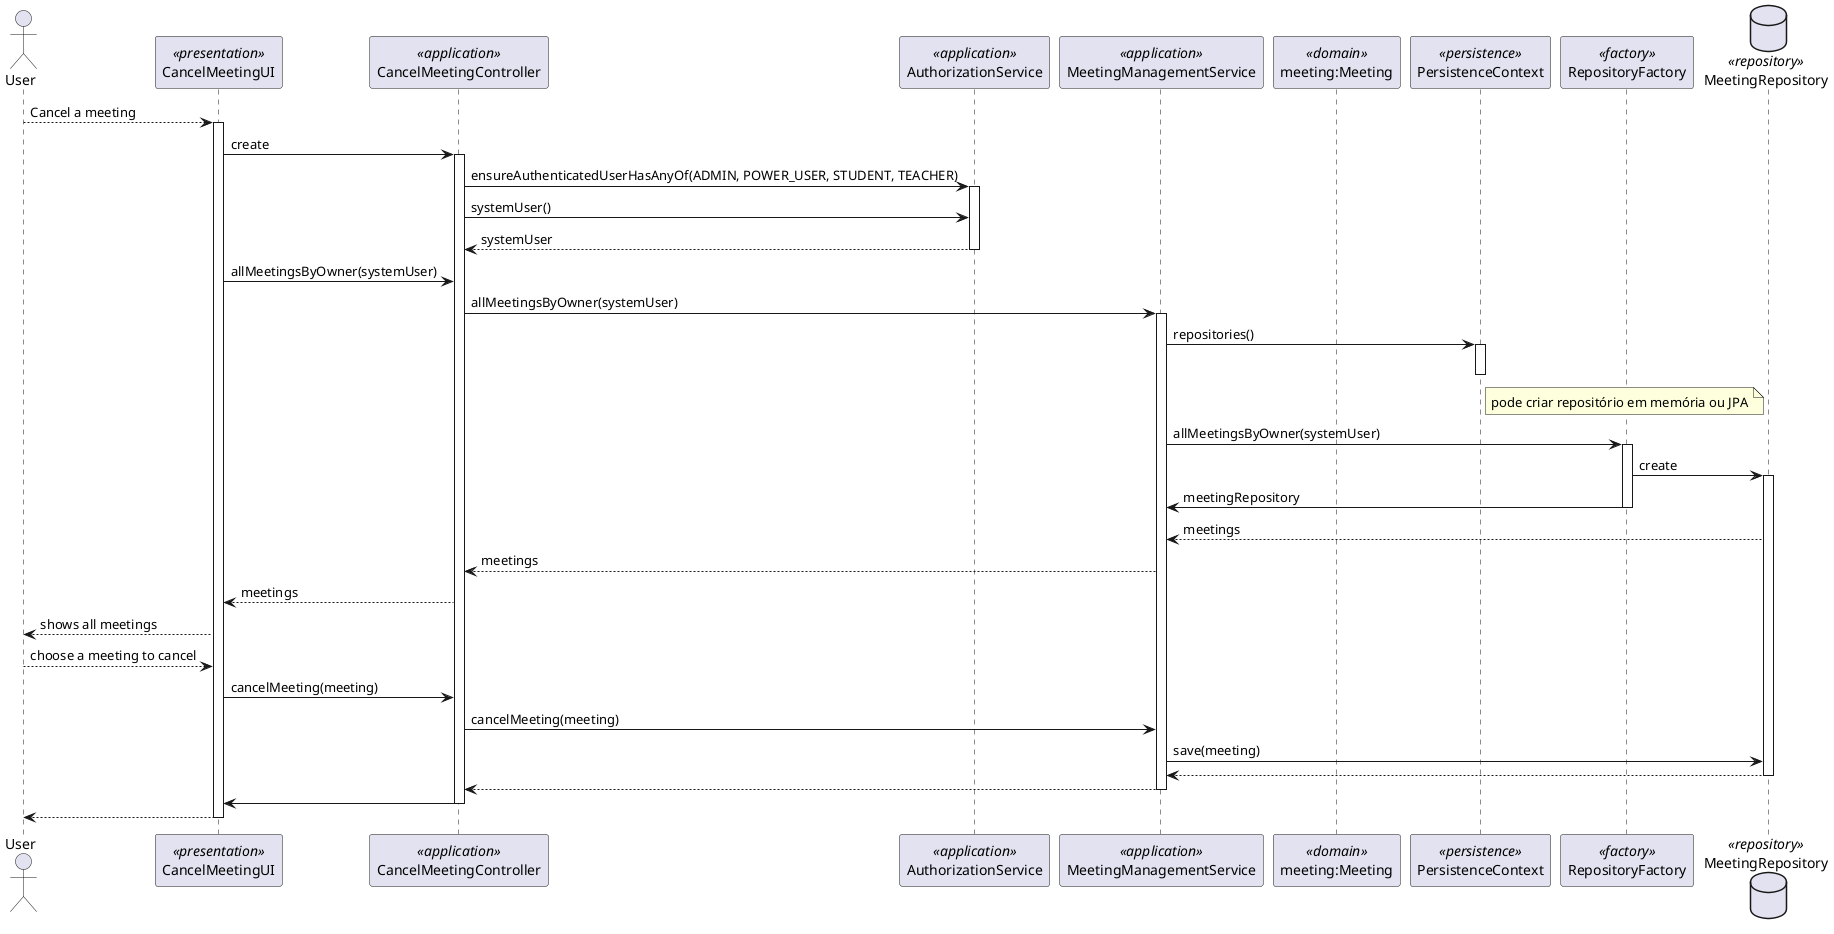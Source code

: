 @startuml use-case-realization.svg
 skinparam handwritten false
 skinparam packageStyle rect
 skinparam defaultFontName FG Virgil
 skinparam shadowing false

 actor User as Actor
 participant CancelMeetingUI as UI <<presentation>>
 participant CancelMeetingController as Controller <<application>>
 participant AuthorizationService  as authz <<application>>
 participant MeetingManagementService as meetingSvc <<application>>

 participant "meeting:Meeting" as Domain <<domain>>
 participant PersistenceContext as Persistence <<persistence>>
 participant RepositoryFactory as Factory <<factory>>
 database MeetingRepository as MeetingRepository <<repository>>


 Actor --> UI: Cancel a meeting
 activate UI
     UI -> Controller: create

      activate Controller

         Controller -> authz: ensureAuthenticatedUserHasAnyOf(ADMIN, POWER_USER, STUDENT, TEACHER)
         activate authz
         Controller -> authz: systemUser()
         authz --> Controller: systemUser

         deactivate authz

                      UI -> Controller: allMeetingsByOwner(systemUser)

                    Controller -> meetingSvc:  allMeetingsByOwner(systemUser)
        activate meetingSvc


         meetingSvc   -> Persistence : repositories()
                     activate Persistence
                     note right of Persistence: pode criar repositório em memória ou JPA
                     deactivate Persistence
                     meetingSvc -> Factory: allMeetingsByOwner(systemUser)
                     activate Factory
                     Factory -> MeetingRepository: create
                     activate MeetingRepository
                     Factory -> meetingSvc: meetingRepository
                     deactivate Factory


                     MeetingRepository --> meetingSvc: meetings

                     meetingSvc --> Controller: meetings

                    Controller --> UI: meetings

                      UI-->Actor: shows all meetings


                      Actor --> UI: choose a meeting to cancel

                      UI -> Controller: cancelMeeting(meeting)



                    Controller -> meetingSvc: cancelMeeting(meeting)

                    meetingSvc -> MeetingRepository : save(meeting)

             MeetingRepository --> meetingSvc
             deactivate MeetingRepository

             meetingSvc --> Controller

             deactivate meetingSvc
             Controller->UI
     deactivate Controller


         UI-->Actor
 deactivate UI

 @enduml